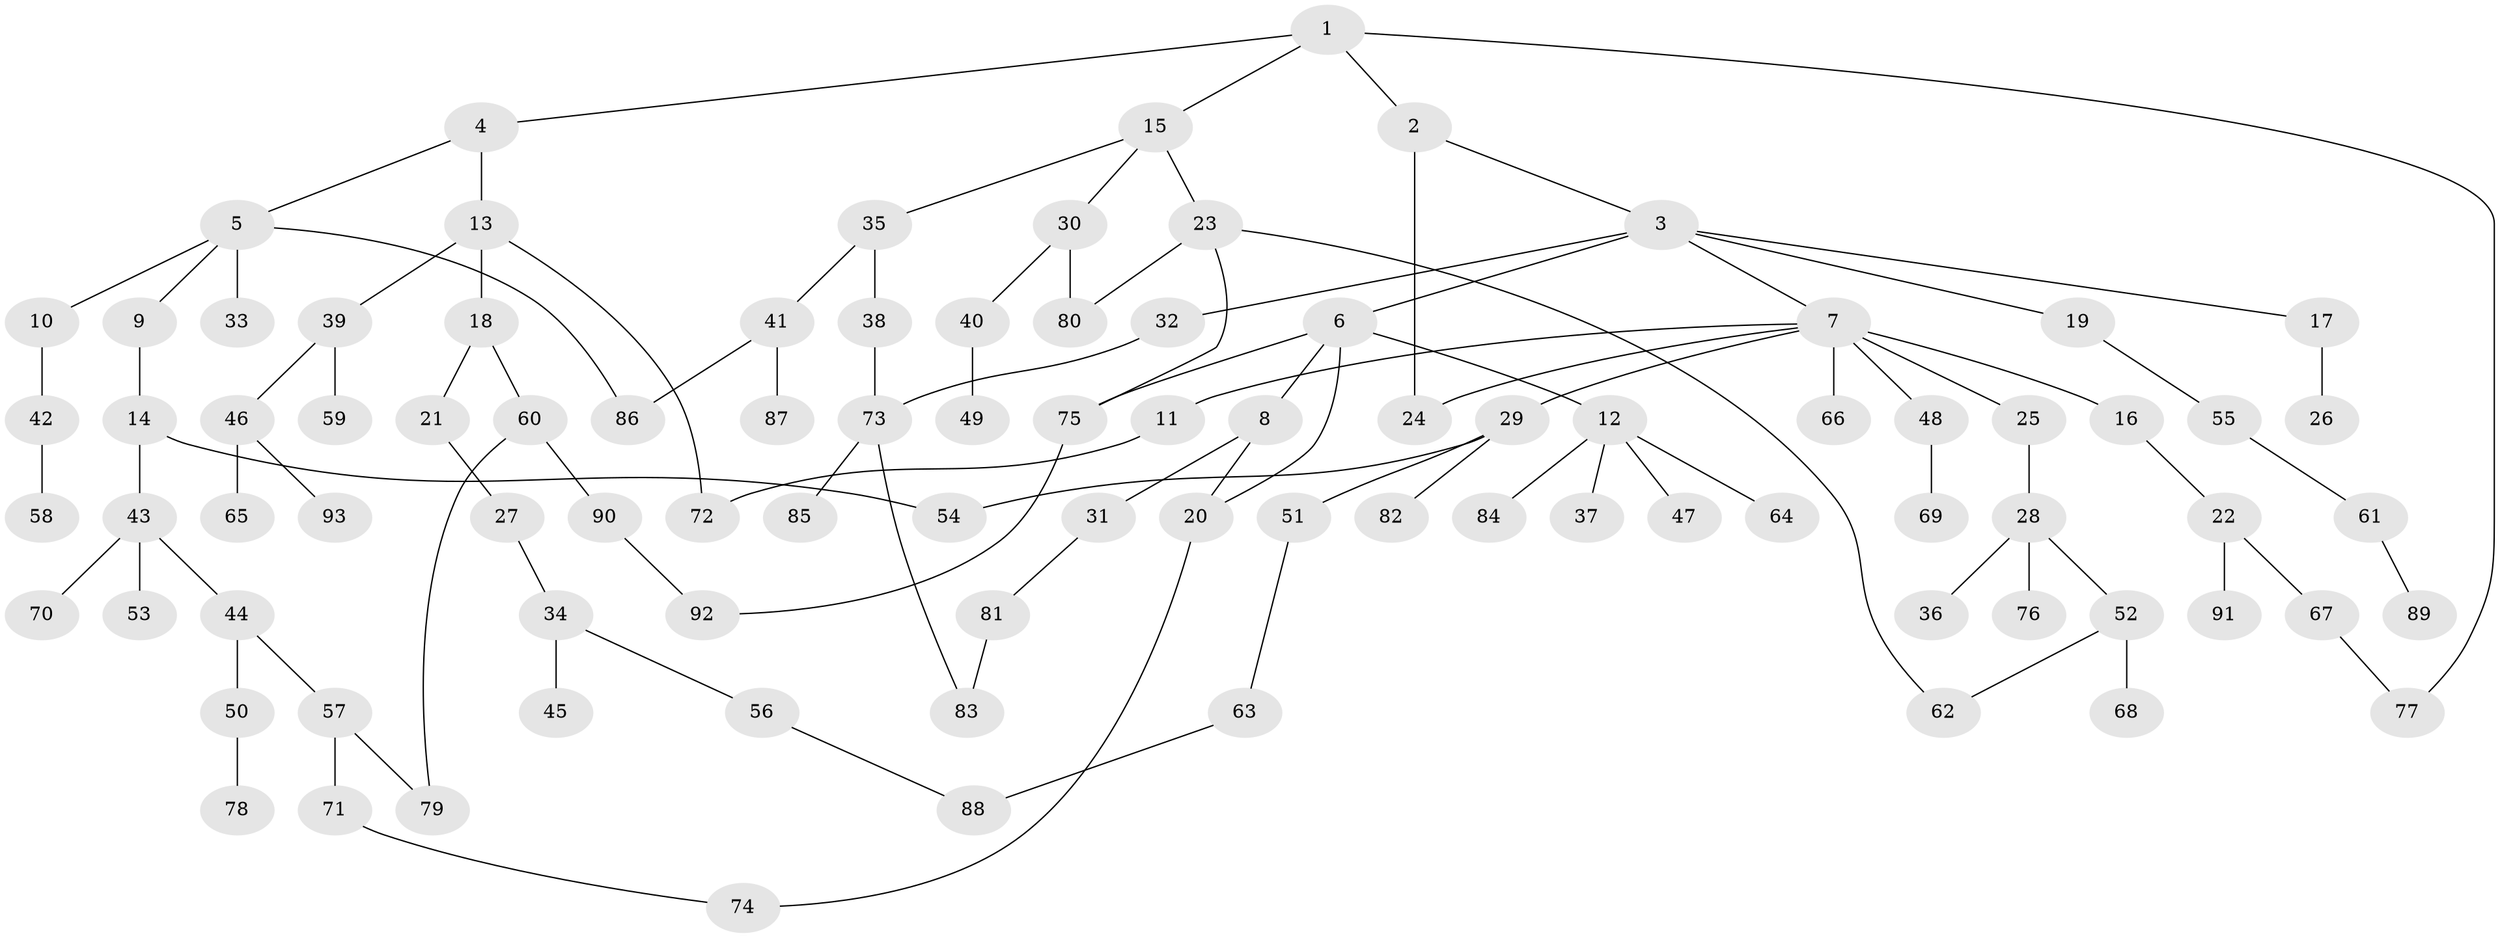 // original degree distribution, {4: 0.1, 3: 0.17692307692307693, 7: 0.007692307692307693, 5: 0.038461538461538464, 9: 0.007692307692307693, 2: 0.3, 1: 0.36923076923076925}
// Generated by graph-tools (version 1.1) at 2025/49/03/04/25 22:49:11]
// undirected, 93 vertices, 107 edges
graph export_dot {
  node [color=gray90,style=filled];
  1;
  2;
  3;
  4;
  5;
  6;
  7;
  8;
  9;
  10;
  11;
  12;
  13;
  14;
  15;
  16;
  17;
  18;
  19;
  20;
  21;
  22;
  23;
  24;
  25;
  26;
  27;
  28;
  29;
  30;
  31;
  32;
  33;
  34;
  35;
  36;
  37;
  38;
  39;
  40;
  41;
  42;
  43;
  44;
  45;
  46;
  47;
  48;
  49;
  50;
  51;
  52;
  53;
  54;
  55;
  56;
  57;
  58;
  59;
  60;
  61;
  62;
  63;
  64;
  65;
  66;
  67;
  68;
  69;
  70;
  71;
  72;
  73;
  74;
  75;
  76;
  77;
  78;
  79;
  80;
  81;
  82;
  83;
  84;
  85;
  86;
  87;
  88;
  89;
  90;
  91;
  92;
  93;
  1 -- 2 [weight=1.0];
  1 -- 4 [weight=1.0];
  1 -- 15 [weight=1.0];
  1 -- 77 [weight=1.0];
  2 -- 3 [weight=1.0];
  2 -- 24 [weight=1.0];
  3 -- 6 [weight=1.0];
  3 -- 7 [weight=1.0];
  3 -- 17 [weight=1.0];
  3 -- 19 [weight=1.0];
  3 -- 32 [weight=1.0];
  4 -- 5 [weight=1.0];
  4 -- 13 [weight=1.0];
  5 -- 9 [weight=1.0];
  5 -- 10 [weight=1.0];
  5 -- 33 [weight=1.0];
  5 -- 86 [weight=1.0];
  6 -- 8 [weight=1.0];
  6 -- 12 [weight=1.0];
  6 -- 20 [weight=1.0];
  6 -- 75 [weight=1.0];
  7 -- 11 [weight=1.0];
  7 -- 16 [weight=1.0];
  7 -- 24 [weight=1.0];
  7 -- 25 [weight=1.0];
  7 -- 29 [weight=1.0];
  7 -- 48 [weight=1.0];
  7 -- 66 [weight=1.0];
  8 -- 20 [weight=1.0];
  8 -- 31 [weight=1.0];
  9 -- 14 [weight=1.0];
  10 -- 42 [weight=1.0];
  11 -- 72 [weight=1.0];
  12 -- 37 [weight=1.0];
  12 -- 47 [weight=1.0];
  12 -- 64 [weight=1.0];
  12 -- 84 [weight=1.0];
  13 -- 18 [weight=1.0];
  13 -- 39 [weight=1.0];
  13 -- 72 [weight=1.0];
  14 -- 43 [weight=1.0];
  14 -- 54 [weight=1.0];
  15 -- 23 [weight=1.0];
  15 -- 30 [weight=1.0];
  15 -- 35 [weight=1.0];
  16 -- 22 [weight=1.0];
  17 -- 26 [weight=1.0];
  18 -- 21 [weight=1.0];
  18 -- 60 [weight=1.0];
  19 -- 55 [weight=1.0];
  20 -- 74 [weight=1.0];
  21 -- 27 [weight=1.0];
  22 -- 67 [weight=1.0];
  22 -- 91 [weight=1.0];
  23 -- 62 [weight=1.0];
  23 -- 75 [weight=1.0];
  23 -- 80 [weight=1.0];
  25 -- 28 [weight=1.0];
  27 -- 34 [weight=1.0];
  28 -- 36 [weight=1.0];
  28 -- 52 [weight=1.0];
  28 -- 76 [weight=1.0];
  29 -- 51 [weight=1.0];
  29 -- 54 [weight=1.0];
  29 -- 82 [weight=1.0];
  30 -- 40 [weight=1.0];
  30 -- 80 [weight=1.0];
  31 -- 81 [weight=1.0];
  32 -- 73 [weight=1.0];
  34 -- 45 [weight=1.0];
  34 -- 56 [weight=1.0];
  35 -- 38 [weight=1.0];
  35 -- 41 [weight=1.0];
  38 -- 73 [weight=1.0];
  39 -- 46 [weight=1.0];
  39 -- 59 [weight=1.0];
  40 -- 49 [weight=1.0];
  41 -- 86 [weight=1.0];
  41 -- 87 [weight=1.0];
  42 -- 58 [weight=1.0];
  43 -- 44 [weight=1.0];
  43 -- 53 [weight=1.0];
  43 -- 70 [weight=1.0];
  44 -- 50 [weight=1.0];
  44 -- 57 [weight=1.0];
  46 -- 65 [weight=1.0];
  46 -- 93 [weight=1.0];
  48 -- 69 [weight=1.0];
  50 -- 78 [weight=1.0];
  51 -- 63 [weight=1.0];
  52 -- 62 [weight=1.0];
  52 -- 68 [weight=1.0];
  55 -- 61 [weight=1.0];
  56 -- 88 [weight=1.0];
  57 -- 71 [weight=1.0];
  57 -- 79 [weight=1.0];
  60 -- 79 [weight=1.0];
  60 -- 90 [weight=1.0];
  61 -- 89 [weight=1.0];
  63 -- 88 [weight=1.0];
  67 -- 77 [weight=1.0];
  71 -- 74 [weight=1.0];
  73 -- 83 [weight=1.0];
  73 -- 85 [weight=1.0];
  75 -- 92 [weight=1.0];
  81 -- 83 [weight=1.0];
  90 -- 92 [weight=1.0];
}
